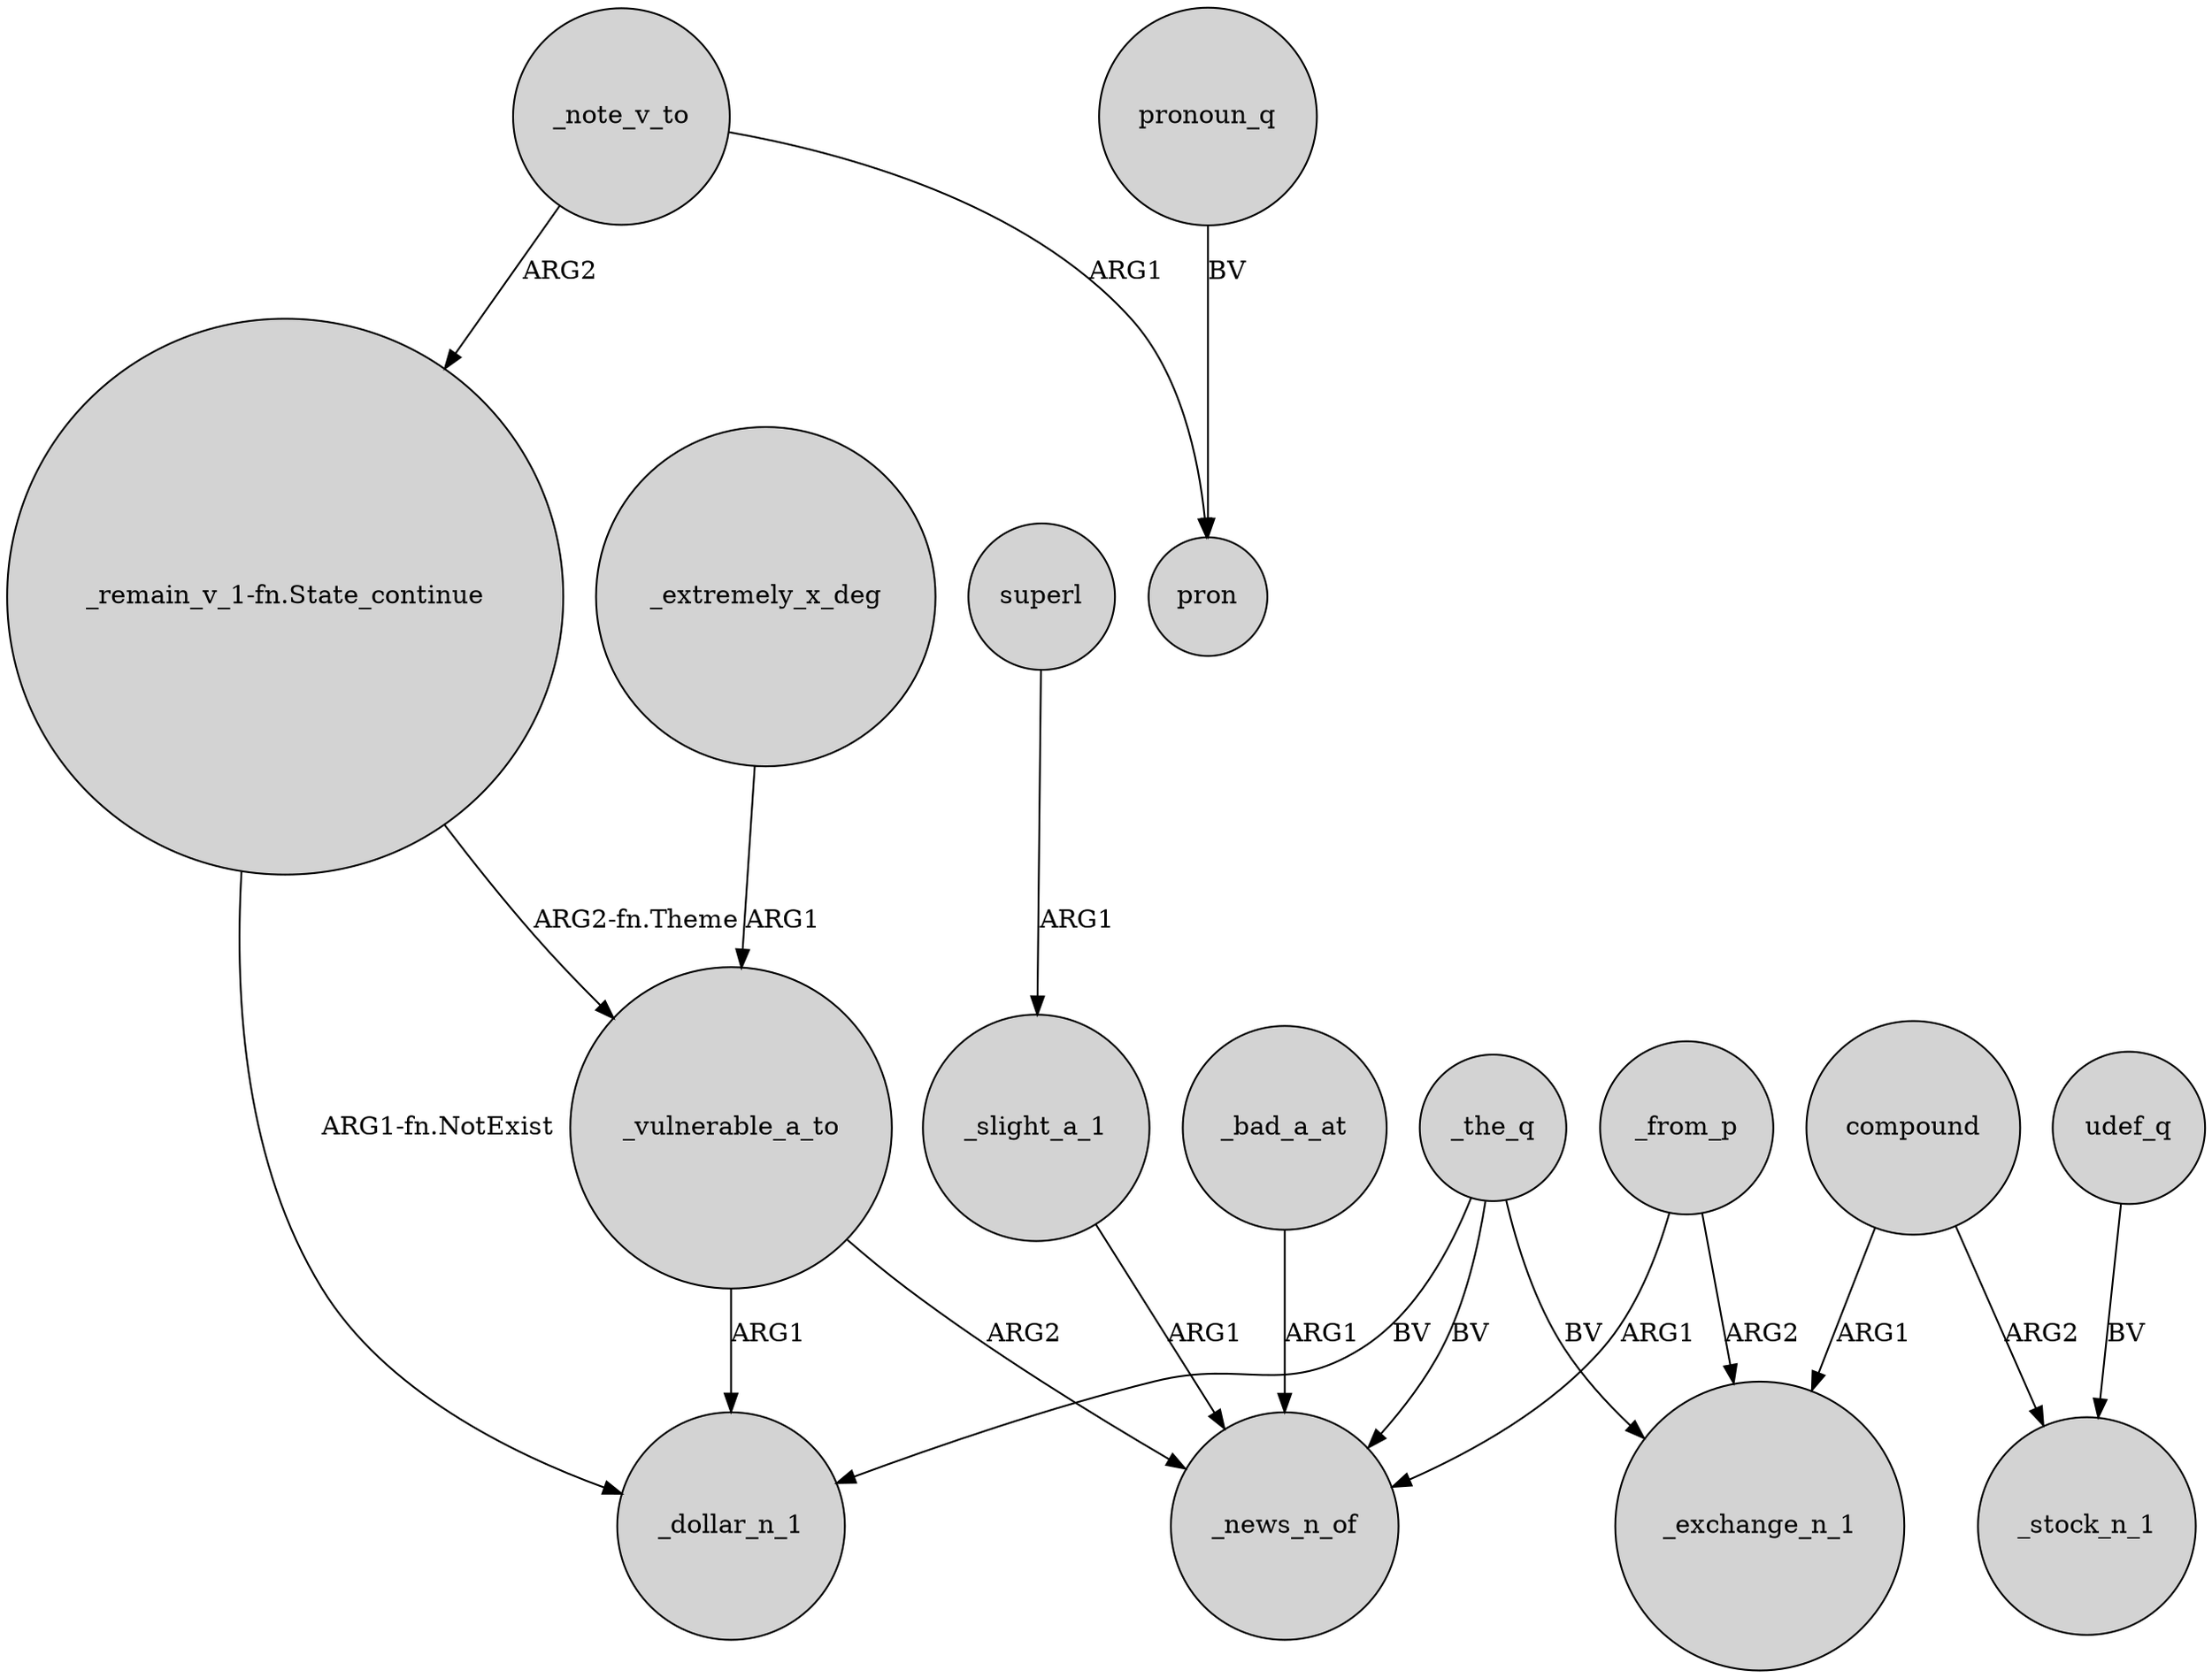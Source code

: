 digraph {
	node [shape=circle style=filled]
	superl -> _slight_a_1 [label=ARG1]
	_vulnerable_a_to -> _news_n_of [label=ARG2]
	_from_p -> _exchange_n_1 [label=ARG2]
	_note_v_to -> pron [label=ARG1]
	_the_q -> _dollar_n_1 [label=BV]
	"_remain_v_1-fn.State_continue" -> _dollar_n_1 [label="ARG1-fn.NotExist"]
	_bad_a_at -> _news_n_of [label=ARG1]
	compound -> _stock_n_1 [label=ARG2]
	_note_v_to -> "_remain_v_1-fn.State_continue" [label=ARG2]
	pronoun_q -> pron [label=BV]
	udef_q -> _stock_n_1 [label=BV]
	"_remain_v_1-fn.State_continue" -> _vulnerable_a_to [label="ARG2-fn.Theme"]
	compound -> _exchange_n_1 [label=ARG1]
	_extremely_x_deg -> _vulnerable_a_to [label=ARG1]
	_the_q -> _news_n_of [label=BV]
	_slight_a_1 -> _news_n_of [label=ARG1]
	_from_p -> _news_n_of [label=ARG1]
	_vulnerable_a_to -> _dollar_n_1 [label=ARG1]
	_the_q -> _exchange_n_1 [label=BV]
}
